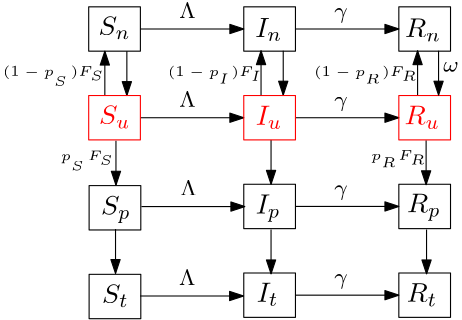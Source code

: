 <?xml version="1.0"?>
<!DOCTYPE ipe SYSTEM "ipe.dtd">
<ipe version="70212" creator="Ipe 7.2.13">
<info created="D:20201024050019" modified="D:20201111094640"/>
<ipestyle name="basic">
<symbol name="arrow/arc(spx)">
<path stroke="sym-stroke" fill="sym-stroke" pen="sym-pen">
0 0 m
-1 0.333 l
-1 -0.333 l
h
</path>
</symbol>
<symbol name="arrow/farc(spx)">
<path stroke="sym-stroke" fill="white" pen="sym-pen">
0 0 m
-1 0.333 l
-1 -0.333 l
h
</path>
</symbol>
<symbol name="arrow/ptarc(spx)">
<path stroke="sym-stroke" fill="sym-stroke" pen="sym-pen">
0 0 m
-1 0.333 l
-0.8 0 l
-1 -0.333 l
h
</path>
</symbol>
<symbol name="arrow/fptarc(spx)">
<path stroke="sym-stroke" fill="white" pen="sym-pen">
0 0 m
-1 0.333 l
-0.8 0 l
-1 -0.333 l
h
</path>
</symbol>
<symbol name="mark/circle(sx)" transformations="translations">
<path fill="sym-stroke">
0.6 0 0 0.6 0 0 e
0.4 0 0 0.4 0 0 e
</path>
</symbol>
<symbol name="mark/disk(sx)" transformations="translations">
<path fill="sym-stroke">
0.6 0 0 0.6 0 0 e
</path>
</symbol>
<symbol name="mark/fdisk(sfx)" transformations="translations">
<group>
<path fill="sym-fill">
0.5 0 0 0.5 0 0 e
</path>
<path fill="sym-stroke" fillrule="eofill">
0.6 0 0 0.6 0 0 e
0.4 0 0 0.4 0 0 e
</path>
</group>
</symbol>
<symbol name="mark/box(sx)" transformations="translations">
<path fill="sym-stroke" fillrule="eofill">
-0.6 -0.6 m
0.6 -0.6 l
0.6 0.6 l
-0.6 0.6 l
h
-0.4 -0.4 m
0.4 -0.4 l
0.4 0.4 l
-0.4 0.4 l
h
</path>
</symbol>
<symbol name="mark/square(sx)" transformations="translations">
<path fill="sym-stroke">
-0.6 -0.6 m
0.6 -0.6 l
0.6 0.6 l
-0.6 0.6 l
h
</path>
</symbol>
<symbol name="mark/fsquare(sfx)" transformations="translations">
<group>
<path fill="sym-fill">
-0.5 -0.5 m
0.5 -0.5 l
0.5 0.5 l
-0.5 0.5 l
h
</path>
<path fill="sym-stroke" fillrule="eofill">
-0.6 -0.6 m
0.6 -0.6 l
0.6 0.6 l
-0.6 0.6 l
h
-0.4 -0.4 m
0.4 -0.4 l
0.4 0.4 l
-0.4 0.4 l
h
</path>
</group>
</symbol>
<symbol name="mark/cross(sx)" transformations="translations">
<group>
<path fill="sym-stroke">
-0.43 -0.57 m
0.57 0.43 l
0.43 0.57 l
-0.57 -0.43 l
h
</path>
<path fill="sym-stroke">
-0.43 0.57 m
0.57 -0.43 l
0.43 -0.57 l
-0.57 0.43 l
h
</path>
</group>
</symbol>
<symbol name="arrow/fnormal(spx)">
<path stroke="sym-stroke" fill="white" pen="sym-pen">
0 0 m
-1 0.333 l
-1 -0.333 l
h
</path>
</symbol>
<symbol name="arrow/pointed(spx)">
<path stroke="sym-stroke" fill="sym-stroke" pen="sym-pen">
0 0 m
-1 0.333 l
-0.8 0 l
-1 -0.333 l
h
</path>
</symbol>
<symbol name="arrow/fpointed(spx)">
<path stroke="sym-stroke" fill="white" pen="sym-pen">
0 0 m
-1 0.333 l
-0.8 0 l
-1 -0.333 l
h
</path>
</symbol>
<symbol name="arrow/linear(spx)">
<path stroke="sym-stroke" pen="sym-pen">
-1 0.333 m
0 0 l
-1 -0.333 l
</path>
</symbol>
<symbol name="arrow/fdouble(spx)">
<path stroke="sym-stroke" fill="white" pen="sym-pen">
0 0 m
-1 0.333 l
-1 -0.333 l
h
-1 0 m
-2 0.333 l
-2 -0.333 l
h
</path>
</symbol>
<symbol name="arrow/double(spx)">
<path stroke="sym-stroke" fill="sym-stroke" pen="sym-pen">
0 0 m
-1 0.333 l
-1 -0.333 l
h
-1 0 m
-2 0.333 l
-2 -0.333 l
h
</path>
</symbol>
<pen name="heavier" value="0.8"/>
<pen name="fat" value="1.2"/>
<pen name="ultrafat" value="2"/>
<symbolsize name="large" value="5"/>
<symbolsize name="small" value="2"/>
<symbolsize name="tiny" value="1.1"/>
<arrowsize name="large" value="10"/>
<arrowsize name="small" value="5"/>
<arrowsize name="tiny" value="3"/>
<color name="red" value="1 0 0"/>
<color name="green" value="0 1 0"/>
<color name="blue" value="0 0 1"/>
<color name="yellow" value="1 1 0"/>
<color name="orange" value="1 0.647 0"/>
<color name="gold" value="1 0.843 0"/>
<color name="purple" value="0.627 0.125 0.941"/>
<color name="gray" value="0.745"/>
<color name="brown" value="0.647 0.165 0.165"/>
<color name="navy" value="0 0 0.502"/>
<color name="pink" value="1 0.753 0.796"/>
<color name="seagreen" value="0.18 0.545 0.341"/>
<color name="turquoise" value="0.251 0.878 0.816"/>
<color name="violet" value="0.933 0.51 0.933"/>
<color name="darkblue" value="0 0 0.545"/>
<color name="darkcyan" value="0 0.545 0.545"/>
<color name="darkgray" value="0.663"/>
<color name="darkgreen" value="0 0.392 0"/>
<color name="darkmagenta" value="0.545 0 0.545"/>
<color name="darkorange" value="1 0.549 0"/>
<color name="darkred" value="0.545 0 0"/>
<color name="lightblue" value="0.678 0.847 0.902"/>
<color name="lightcyan" value="0.878 1 1"/>
<color name="lightgray" value="0.827"/>
<color name="lightgreen" value="0.565 0.933 0.565"/>
<color name="lightyellow" value="1 1 0.878"/>
<dashstyle name="dashed" value="[4] 0"/>
<dashstyle name="dotted" value="[1 3] 0"/>
<dashstyle name="dash dotted" value="[4 2 1 2] 0"/>
<dashstyle name="dash dot dotted" value="[4 2 1 2 1 2] 0"/>
<textsize name="large" value="\large"/>
<textsize name="Large" value="\Large"/>
<textsize name="LARGE" value="\LARGE"/>
<textsize name="huge" value="\huge"/>
<textsize name="Huge" value="\Huge"/>
<textsize name="small" value="\small"/>
<textsize name="footnote" value="\footnotesize"/>
<textsize name="tiny" value="\tiny"/>
<textstyle name="center" begin="\begin{center}" end="\end{center}"/>
<textstyle name="itemize" begin="\begin{itemize}" end="\end{itemize}"/>
<textstyle name="item" begin="\begin{itemize}\item{}" end="\end{itemize}"/>
<gridsize name="4 pts" value="4"/>
<gridsize name="8 pts (~3 mm)" value="8"/>
<gridsize name="16 pts (~6 mm)" value="16"/>
<gridsize name="32 pts (~12 mm)" value="32"/>
<gridsize name="10 pts (~3.5 mm)" value="10"/>
<gridsize name="20 pts (~7 mm)" value="20"/>
<gridsize name="14 pts (~5 mm)" value="14"/>
<gridsize name="28 pts (~10 mm)" value="28"/>
<gridsize name="56 pts (~20 mm)" value="56"/>
<anglesize name="90 deg" value="90"/>
<anglesize name="60 deg" value="60"/>
<anglesize name="45 deg" value="45"/>
<anglesize name="30 deg" value="30"/>
<anglesize name="22.5 deg" value="22.5"/>
<opacity name="10%" value="0.1"/>
<opacity name="30%" value="0.3"/>
<opacity name="50%" value="0.5"/>
<opacity name="75%" value="0.75"/>
<tiling name="falling" angle="-60" step="4" width="1"/>
<tiling name="rising" angle="30" step="4" width="1"/>
</ipestyle>
<page>
<layer name="alpha"/>
<layer name="EDIT-GROUP"/>
<layer name="EDIT-GROUP*"/>
<layer name="EDIT-GROUP-alpha"/>
<view layers="alpha EDIT-GROUP EDIT-GROUP* EDIT-GROUP-alpha" active="EDIT-GROUP-alpha"/>
<path layer="EDIT-GROUP*" matrix="1.163 0 0 0.998164 106.2 -94.3233" stroke="black">
48 816 m
48 800 l
64 800 l
64 816 l
h
</path>
<text matrix="1.163 0 0 0.998164 99.6859 -96.8776" transformations="translations" pos="56 808" stroke="black" type="label" width="11.072" height="6.812" depth="1.49" valign="baseline" style="math">R_t</text>
<path layer="EDIT-GROUP-alpha" matrix="1.163 0 0 0.998164 -5.66697 1.5005" stroke="black" fill="white" arrow="normal/small">
60 800 m
60 784 l
</path>
<text matrix="1.163 0 0 0.998164 9.5274 5.80645" transformations="translations" pos="48 792" stroke="black" type="minipage" width="0" height="4.206" depth="0" valign="top" size="footnote">$\omega$</text>
<path matrix="1.163 0 0 0.998164 50.6271 1.65715" stroke="black" fill="white" arrow="normal/small">
60 800 m
60 784 l
</path>
<path matrix="1.163 0 0 0.998164 46.2411 -62.6953" stroke="black" fill="white" arrow="normal/small">
60 800 m
60 784 l
</path>
<text matrix="1.163 0 0 0.998164 53.556 -58.7026" transformations="translations" pos="48 792" stroke="black" type="minipage" width="0" height="4.206" depth="0" valign="top" size="footnote">$\omega$</text>
<path matrix="1.163 0 0 0.998164 102.222 -62.6953" stroke="black" fill="white" arrow="normal/small">
60 800 m
60 784 l
</path>
<text matrix="1.163 0 0 0.998164 109.38 -59.0159" transformations="translations" pos="48 792" stroke="black" type="minipage" width="0" height="4.206" depth="0" valign="top" size="footnote">$\omega$</text>
<path matrix="1.163 0 0 0.998164 -5.44825 1.5005" stroke="black" fill="black" arrow="normal/small">
64 808 m
96 808 l
</path>
<text matrix="1.163 0 0 0.998164 -10.1003 5.49316" transformations="translations" pos="80 808" stroke="black" type="label" width="5.873" height="5.446" depth="0" valign="baseline" size="footnote" style="math">\Lambda</text>
<path matrix="1.163 0 0 0.998164 -5.44825 -30.4408" stroke="black" fill="black" arrow="normal/small">
64 808 m
96 808 l
</path>
<text matrix="1.163 0 0 0.998164 -10.1003 -26.4481" transformations="translations" pos="80 808" stroke="black" type="label" width="5.873" height="5.446" depth="0" valign="baseline" size="footnote" style="math">\Lambda</text>
<path matrix="1.163 0 0 0.998164 50.3759 1.5005" stroke="black" fill="black" arrow="normal/small">
64 808 m
96 808 l
</path>
<text matrix="1.163 0 0 0.998164 45.7238 5.49316" transformations="translations" pos="80 808" stroke="black" type="label" width="4.832" height="3.431" depth="1.55" valign="baseline" size="footnote" style="math">\gamma</text>
<path matrix="1.163 0 0 0.998164 50.3759 -30.4408" stroke="black" fill="black" arrow="normal/small">
64 808 m
96 808 l
</path>
<text matrix="1.163 0 0 0.998164 45.7238 -26.4481" transformations="translations" pos="80 808" stroke="black" type="label" width="4.832" height="3.431" depth="1.55" valign="baseline" size="footnote" style="math">\gamma</text>
<path matrix="1.163 0 0 0.998164 50.3759 -62.382" stroke="black" fill="black" arrow="normal/small">
64 808 m
96 808 l
</path>
<text matrix="1.163 0 0 0.998164 45.7238 -58.3894" transformations="translations" pos="80 808" stroke="black" type="label" width="4.832" height="3.431" depth="1.55" valign="baseline" size="footnote" style="math">\gamma</text>
<path matrix="1.163 0 0 0.998164 50.3759 -94.3233" stroke="black" fill="black" arrow="normal/small">
64 808 m
96 808 l
</path>
<text matrix="1.163 0 0 0.998164 45.7238 -90.3306" transformations="translations" pos="80 808" stroke="black" type="label" width="4.832" height="3.431" depth="1.55" valign="baseline" size="footnote" style="math">\gamma</text>
<path matrix="1.163 0 0 0.998164 0.362342 49.4124" stroke="black" rarrow="normal/small">
48 752 m
48 736 l
</path>
<text matrix="1.01753 0 0 1.03142 -45.6771 -26.0657" transformations="translations" pos="64 796" stroke="black" type="label" width="36.476" height="3.737" depth="3.68" valign="top" size="tiny">$(1-p_{_{_S}})F_S$</text>
<path matrix="1.163 0 0 0.998164 112.95 49.569" stroke="black" rarrow="normal/small">
48 752 m
48 736 l
</path>
<text matrix="1.163 0 0 0.998164 57.0891 0.272724" transformations="translations" pos="64 796" stroke="black" type="label" width="37.22" height="3.74" depth="2.68" valign="top" size="tiny">$(1-p_{_R})F_R$</text>
<text matrix="66.6749 3.3431 -0.0615064 0.903599 -4139.42 -138.404" transformations="translations" pos="64 796" stroke="black" type="label" width="33.951" height="3.74" depth="2.68" valign="top" size="tiny" style="math">(1-p_{_I})F_I</text>
<path matrix="1.163 0 0 0.998164 46.2411 -30.4408" stroke="black" fill="white" arrow="normal/small">
60 800 m
60 784 l
</path>
<text matrix="1.163 0 0 0.998164 43.782 -26.6047" transformations="translations" pos="48 792" stroke="black" type="minipage" width="0" height="5.538" depth="0.55" valign="top" size="tiny">$p_{_I}F_I$</text>
<path matrix="1.163 0 0 0.998164 102.065 -30.5974" stroke="black" fill="white" arrow="normal/small">
60 800 m
60 784 l
</path>
<text matrix="1.163 0 0 0.998164 96.1917 -26.1895" transformations="translations" pos="48 792" stroke="black" type="label" width="19.777" height="3.408" depth="2.68" valign="top" size="tiny">$p_{_R}F_R$</text>
<path matrix="1.163 0 0 0.998164 106.2 -30.4408" stroke="red">
48 816 m
48 800 l
64 800 l
64 816 l
h
</path>
<text matrix="1.163 0 0 0.998164 98.9411 -32.9951" transformations="translations" pos="56 808" stroke="red" type="label" width="12.773" height="6.812" depth="1.49" valign="baseline" style="math">R_u</text>
<path matrix="1.163 0 0 0.998164 106.2 1.5005" stroke="black">
48 816 m
48 800 l
64 800 l
64 816 l
h
</path>
<text matrix="1.163 0 0 0.998164 99.1273 -1.53329" transformations="translations" pos="56 808" stroke="black" type="label" width="12.988" height="6.812" depth="1.49" valign="baseline" style="math">R_n</text>
<path matrix="1.163 0 0 0.998164 106.2 -62.382" stroke="black">
48 816 m
48 800 l
64 800 l
64 816 l
h
</path>
<text matrix="1.163 0 0 0.998164 99.8721 -64.6167" transformations="translations" pos="56 808" stroke="black" type="label" width="12.17" height="6.808" depth="2.85" valign="baseline" style="math">R_p</text>
<path matrix="1.163 0 0 0.998164 50.3759 1.5005" stroke="black">
48 816 m
48 800 l
64 800 l
64 816 l
h
</path>
<text matrix="1.163 0 0 0.998164 45.1652 -1.37348" transformations="translations" pos="56 808" stroke="black" type="label" width="9.802" height="6.812" depth="1.49" valign="baseline" style="math">I_n</text>
<path matrix="1.163 0 0 0.998164 50.3759 -30.4408" stroke="red">
48 816 m
48 800 l
64 800 l
64 816 l
h
</path>
<text matrix="1.163 0 0 0.998164 45.3514 -32.9951" transformations="translations" pos="56 808" stroke="red" type="label" width="9.588" height="6.812" depth="1.49" valign="baseline" style="math">I_u</text>
<path matrix="1.163 0 0 0.998164 50.3759 -62.382" stroke="black">
48 816 m
48 800 l
64 800 l
64 816 l
h
</path>
<text matrix="1.163 0 0 0.998164 45.3514 -64.9364" transformations="translations" pos="56 808" stroke="black" type="label" width="8.984" height="6.808" depth="2.85" valign="baseline" style="math">I_p</text>
<path matrix="1.163 0 0 0.998164 50.3759 -94.3233" stroke="black">
48 816 m
48 800 l
64 800 l
64 816 l
h
</path>
<text matrix="1.163 0 0 0.998164 45.7238 -96.7178" transformations="translations" pos="56 808" stroke="black" type="label" width="7.887" height="6.812" depth="1.49" valign="baseline" style="math">I_t</text>
<path matrix="1.163 0 0 0.998164 -5.44825 1.5005" stroke="black">
48 816 m
48 800 l
64 800 l
64 816 l
h
</path>
<text matrix="1.163 0 0 0.998164 -11.2175 -0.734234" transformations="translations" pos="56 808" stroke="black" type="label" width="11.532" height="6.812" depth="1.49" valign="baseline" style="math">S_n</text>
<path matrix="1.163 0 0 0.998164 -5.44825 -30.4408" stroke="red">
48 816 m
48 800 l
64 800 l
64 816 l
h
</path>
<text matrix="1.163 0 0 0.998164 -11.0313 -32.8353" transformations="translations" pos="56 808" stroke="red" type="label" width="11.318" height="6.812" depth="1.49" valign="baseline" style="math">S_u
</text>
<path matrix="1.163 0 0 0.998164 -9.74701 -62.548" stroke="black" fill="white" arrow="normal/small">
60 800 m
60 784 l
</path>
<text matrix="1.163 0 0 0.998164 -2.902 -59.1819" transformations="translations" pos="48 792" stroke="black" type="minipage" width="0" height="4.206" depth="0" valign="top" size="footnote">$\omega$</text>
<path matrix="1.163 0 0 0.998164 -9.59036 -30.7634" stroke="black" fill="white" arrow="normal/small">
60 800 m
60 784 l
</path>
<text matrix="1.163 0 0 0.998164 -15.5074 -26.4065" transformations="translations" pos="48 792" stroke="black" type="label" width="19.034" height="3.405" depth="3.68" valign="top" size="tiny">$p_{_{_S}}F_S$</text>
<path matrix="1.163 0 0 0.998164 -5.29892 -62.8613" stroke="black">
48 816 m
48 800 l
64 800 l
64 816 l
h
</path>
<text matrix="1.163 0 0 0.998164 -10.3233 -65.4157" transformations="translations" pos="56 808" stroke="black" type="label" width="10.714" height="6.808" depth="2.85" valign="baseline" style="math">S_p</text>
<path matrix="1.163 0 0 0.998164 -5.29892 -94.8026" stroke="black">
48 816 m
48 800 l
64 800 l
64 816 l
h
</path>
<text matrix="1.163 0 0 0.998164 -9.95093 -97.1972" transformations="translations" pos="56 808" stroke="black" type="label" width="9.617" height="6.812" depth="1.49" valign="baseline" style="math">S_t</text>
<path matrix="1.163 0 0 0.998164 -5.07618 -62.4241" stroke="black" fill="black" arrow="normal/small">
64 808 m
96 808 l
</path>
<text matrix="1.163 0 0 0.998164 -9.72819 -58.4315" transformations="translations" pos="80 808" stroke="black" type="label" width="5.873" height="5.446" depth="0" valign="baseline" size="footnote" style="math">\Lambda</text>
<path matrix="1.163 0 0 0.998164 -5.54698 -94.6199" stroke="black" fill="black" arrow="normal/small">
64 808 m
96 808 l
</path>
<text matrix="1.163 0 0 0.998164 -10.199 -90.6273" transformations="translations" pos="80 808" stroke="black" type="label" width="5.873" height="5.446" depth="0" valign="baseline" size="footnote" style="math">\Lambda</text>
<text matrix="1.163 0 0 0.998164 66.2322 5.4935" transformations="translations" pos="48 792" stroke="black" type="minipage" width="0" height="4.206" depth="0" valign="top" size="footnote">$\omega$</text>
<path matrix="1.163 0 0 0.998164 56.5968 49.569" stroke="black" rarrow="normal/small">
48 752 m
48 736 l
</path>
<path matrix="1.163 0 0 0.998164 106.548 1.65712" stroke="black" fill="white" arrow="normal/small">
60 800 m
60 784 l
</path>
<text matrix="1.163 0 0 0.998164 122.154 5.49278" transformations="translations" pos="48 792" stroke="black" type="label" width="5.551" height="3.432" depth="0" valign="top" size="footnote">$\omega$</text>
</page>
</ipe>
